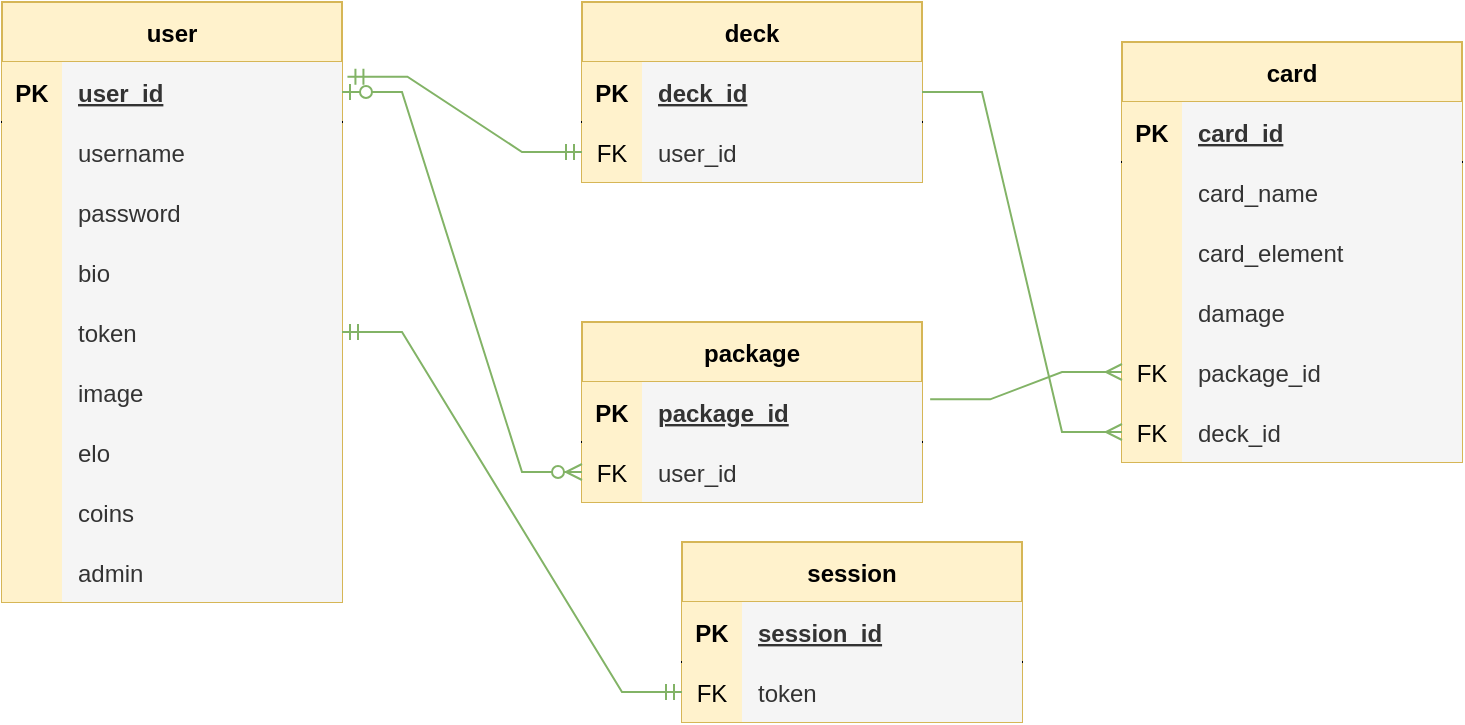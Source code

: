<mxfile version="20.6.2" type="device"><diagram id="ZDF3kr7fVlLm13sgCi7X" name="Page-2"><mxGraphModel dx="1073" dy="468" grid="1" gridSize="10" guides="1" tooltips="1" connect="1" arrows="1" fold="1" page="1" pageScale="1" pageWidth="850" pageHeight="1100" math="0" shadow="0"><root><mxCell id="0"/><mxCell id="1" parent="0"/><mxCell id="5NIEKBrp35CU9Anw8xN1-1" value="user" style="shape=table;startSize=30;container=1;collapsible=1;childLayout=tableLayout;fixedRows=1;rowLines=0;fontStyle=1;align=center;resizeLast=1;fillColor=#fff2cc;strokeColor=#d6b656;" vertex="1" parent="1"><mxGeometry x="60" y="90" width="170" height="300" as="geometry"><mxRectangle x="60" y="90" width="70" height="30" as="alternateBounds"/></mxGeometry></mxCell><mxCell id="5NIEKBrp35CU9Anw8xN1-2" value="" style="shape=tableRow;horizontal=0;startSize=0;swimlaneHead=0;swimlaneBody=0;fillColor=none;collapsible=0;dropTarget=0;points=[[0,0.5],[1,0.5]];portConstraint=eastwest;top=0;left=0;right=0;bottom=1;" vertex="1" parent="5NIEKBrp35CU9Anw8xN1-1"><mxGeometry y="30" width="170" height="30" as="geometry"/></mxCell><mxCell id="5NIEKBrp35CU9Anw8xN1-3" value="PK" style="shape=partialRectangle;connectable=0;fillColor=#fff2cc;top=0;left=0;bottom=0;right=0;fontStyle=1;overflow=hidden;strokeColor=#d6b656;" vertex="1" parent="5NIEKBrp35CU9Anw8xN1-2"><mxGeometry width="30" height="30" as="geometry"><mxRectangle width="30" height="30" as="alternateBounds"/></mxGeometry></mxCell><mxCell id="5NIEKBrp35CU9Anw8xN1-4" value="user_id" style="shape=partialRectangle;connectable=0;fillColor=#f5f5f5;top=0;left=0;bottom=0;right=0;align=left;spacingLeft=6;fontStyle=5;overflow=hidden;fontColor=#333333;strokeColor=#666666;" vertex="1" parent="5NIEKBrp35CU9Anw8xN1-2"><mxGeometry x="30" width="140" height="30" as="geometry"><mxRectangle width="140" height="30" as="alternateBounds"/></mxGeometry></mxCell><mxCell id="5NIEKBrp35CU9Anw8xN1-5" value="" style="shape=tableRow;horizontal=0;startSize=0;swimlaneHead=0;swimlaneBody=0;fillColor=none;collapsible=0;dropTarget=0;points=[[0,0.5],[1,0.5]];portConstraint=eastwest;top=0;left=0;right=0;bottom=0;" vertex="1" parent="5NIEKBrp35CU9Anw8xN1-1"><mxGeometry y="60" width="170" height="30" as="geometry"/></mxCell><mxCell id="5NIEKBrp35CU9Anw8xN1-6" value="" style="shape=partialRectangle;connectable=0;fillColor=#fff2cc;top=0;left=0;bottom=0;right=0;editable=1;overflow=hidden;strokeColor=#d6b656;" vertex="1" parent="5NIEKBrp35CU9Anw8xN1-5"><mxGeometry width="30" height="30" as="geometry"><mxRectangle width="30" height="30" as="alternateBounds"/></mxGeometry></mxCell><mxCell id="5NIEKBrp35CU9Anw8xN1-7" value="username" style="shape=partialRectangle;connectable=0;fillColor=#f5f5f5;top=0;left=0;bottom=0;right=0;align=left;spacingLeft=6;overflow=hidden;fontColor=#333333;strokeColor=#666666;" vertex="1" parent="5NIEKBrp35CU9Anw8xN1-5"><mxGeometry x="30" width="140" height="30" as="geometry"><mxRectangle width="140" height="30" as="alternateBounds"/></mxGeometry></mxCell><mxCell id="5NIEKBrp35CU9Anw8xN1-15" value="" style="shape=tableRow;horizontal=0;startSize=0;swimlaneHead=0;swimlaneBody=0;fillColor=none;collapsible=0;dropTarget=0;points=[[0,0.5],[1,0.5]];portConstraint=eastwest;top=0;left=0;right=0;bottom=0;" vertex="1" parent="5NIEKBrp35CU9Anw8xN1-1"><mxGeometry y="90" width="170" height="30" as="geometry"/></mxCell><mxCell id="5NIEKBrp35CU9Anw8xN1-16" value="" style="shape=partialRectangle;connectable=0;fillColor=#fff2cc;top=0;left=0;bottom=0;right=0;editable=1;overflow=hidden;strokeColor=#d6b656;" vertex="1" parent="5NIEKBrp35CU9Anw8xN1-15"><mxGeometry width="30" height="30" as="geometry"><mxRectangle width="30" height="30" as="alternateBounds"/></mxGeometry></mxCell><mxCell id="5NIEKBrp35CU9Anw8xN1-17" value="password" style="shape=partialRectangle;connectable=0;fillColor=#f5f5f5;top=0;left=0;bottom=0;right=0;align=left;spacingLeft=6;overflow=hidden;fontColor=#333333;strokeColor=#666666;" vertex="1" parent="5NIEKBrp35CU9Anw8xN1-15"><mxGeometry x="30" width="140" height="30" as="geometry"><mxRectangle width="140" height="30" as="alternateBounds"/></mxGeometry></mxCell><mxCell id="5NIEKBrp35CU9Anw8xN1-19" value="" style="shape=tableRow;horizontal=0;startSize=0;swimlaneHead=0;swimlaneBody=0;fillColor=none;collapsible=0;dropTarget=0;points=[[0,0.5],[1,0.5]];portConstraint=eastwest;top=0;left=0;right=0;bottom=0;" vertex="1" parent="5NIEKBrp35CU9Anw8xN1-1"><mxGeometry y="120" width="170" height="30" as="geometry"/></mxCell><mxCell id="5NIEKBrp35CU9Anw8xN1-20" value="" style="shape=partialRectangle;connectable=0;fillColor=#fff2cc;top=0;left=0;bottom=0;right=0;editable=1;overflow=hidden;strokeColor=#d6b656;" vertex="1" parent="5NIEKBrp35CU9Anw8xN1-19"><mxGeometry width="30" height="30" as="geometry"><mxRectangle width="30" height="30" as="alternateBounds"/></mxGeometry></mxCell><mxCell id="5NIEKBrp35CU9Anw8xN1-21" value="bio" style="shape=partialRectangle;connectable=0;fillColor=#f5f5f5;top=0;left=0;bottom=0;right=0;align=left;spacingLeft=6;overflow=hidden;fontColor=#333333;strokeColor=#666666;" vertex="1" parent="5NIEKBrp35CU9Anw8xN1-19"><mxGeometry x="30" width="140" height="30" as="geometry"><mxRectangle width="140" height="30" as="alternateBounds"/></mxGeometry></mxCell><mxCell id="5NIEKBrp35CU9Anw8xN1-23" value="" style="shape=tableRow;horizontal=0;startSize=0;swimlaneHead=0;swimlaneBody=0;fillColor=none;collapsible=0;dropTarget=0;points=[[0,0.5],[1,0.5]];portConstraint=eastwest;top=0;left=0;right=0;bottom=0;" vertex="1" parent="5NIEKBrp35CU9Anw8xN1-1"><mxGeometry y="150" width="170" height="30" as="geometry"/></mxCell><mxCell id="5NIEKBrp35CU9Anw8xN1-24" value="" style="shape=partialRectangle;connectable=0;fillColor=#fff2cc;top=0;left=0;bottom=0;right=0;editable=1;overflow=hidden;strokeColor=#d6b656;" vertex="1" parent="5NIEKBrp35CU9Anw8xN1-23"><mxGeometry width="30" height="30" as="geometry"><mxRectangle width="30" height="30" as="alternateBounds"/></mxGeometry></mxCell><mxCell id="5NIEKBrp35CU9Anw8xN1-25" value="token" style="shape=partialRectangle;connectable=0;fillColor=#f5f5f5;top=0;left=0;bottom=0;right=0;align=left;spacingLeft=6;overflow=hidden;fontColor=#333333;strokeColor=#666666;" vertex="1" parent="5NIEKBrp35CU9Anw8xN1-23"><mxGeometry x="30" width="140" height="30" as="geometry"><mxRectangle width="140" height="30" as="alternateBounds"/></mxGeometry></mxCell><mxCell id="5NIEKBrp35CU9Anw8xN1-27" value="" style="shape=tableRow;horizontal=0;startSize=0;swimlaneHead=0;swimlaneBody=0;fillColor=none;collapsible=0;dropTarget=0;points=[[0,0.5],[1,0.5]];portConstraint=eastwest;top=0;left=0;right=0;bottom=0;" vertex="1" parent="5NIEKBrp35CU9Anw8xN1-1"><mxGeometry y="180" width="170" height="30" as="geometry"/></mxCell><mxCell id="5NIEKBrp35CU9Anw8xN1-28" value="" style="shape=partialRectangle;connectable=0;fillColor=#fff2cc;top=0;left=0;bottom=0;right=0;editable=1;overflow=hidden;strokeColor=#d6b656;" vertex="1" parent="5NIEKBrp35CU9Anw8xN1-27"><mxGeometry width="30" height="30" as="geometry"><mxRectangle width="30" height="30" as="alternateBounds"/></mxGeometry></mxCell><mxCell id="5NIEKBrp35CU9Anw8xN1-29" value="image" style="shape=partialRectangle;connectable=0;fillColor=#f5f5f5;top=0;left=0;bottom=0;right=0;align=left;spacingLeft=6;overflow=hidden;fontColor=#333333;strokeColor=#666666;" vertex="1" parent="5NIEKBrp35CU9Anw8xN1-27"><mxGeometry x="30" width="140" height="30" as="geometry"><mxRectangle width="140" height="30" as="alternateBounds"/></mxGeometry></mxCell><mxCell id="5NIEKBrp35CU9Anw8xN1-31" value="" style="shape=tableRow;horizontal=0;startSize=0;swimlaneHead=0;swimlaneBody=0;fillColor=none;collapsible=0;dropTarget=0;points=[[0,0.5],[1,0.5]];portConstraint=eastwest;top=0;left=0;right=0;bottom=0;" vertex="1" parent="5NIEKBrp35CU9Anw8xN1-1"><mxGeometry y="210" width="170" height="30" as="geometry"/></mxCell><mxCell id="5NIEKBrp35CU9Anw8xN1-32" value="" style="shape=partialRectangle;connectable=0;fillColor=#fff2cc;top=0;left=0;bottom=0;right=0;editable=1;overflow=hidden;strokeColor=#d6b656;" vertex="1" parent="5NIEKBrp35CU9Anw8xN1-31"><mxGeometry width="30" height="30" as="geometry"><mxRectangle width="30" height="30" as="alternateBounds"/></mxGeometry></mxCell><mxCell id="5NIEKBrp35CU9Anw8xN1-33" value="elo" style="shape=partialRectangle;connectable=0;fillColor=#f5f5f5;top=0;left=0;bottom=0;right=0;align=left;spacingLeft=6;overflow=hidden;fontColor=#333333;strokeColor=#666666;" vertex="1" parent="5NIEKBrp35CU9Anw8xN1-31"><mxGeometry x="30" width="140" height="30" as="geometry"><mxRectangle width="140" height="30" as="alternateBounds"/></mxGeometry></mxCell><mxCell id="5NIEKBrp35CU9Anw8xN1-35" value="" style="shape=tableRow;horizontal=0;startSize=0;swimlaneHead=0;swimlaneBody=0;fillColor=none;collapsible=0;dropTarget=0;points=[[0,0.5],[1,0.5]];portConstraint=eastwest;top=0;left=0;right=0;bottom=0;" vertex="1" parent="5NIEKBrp35CU9Anw8xN1-1"><mxGeometry y="240" width="170" height="30" as="geometry"/></mxCell><mxCell id="5NIEKBrp35CU9Anw8xN1-36" value="" style="shape=partialRectangle;connectable=0;fillColor=#fff2cc;top=0;left=0;bottom=0;right=0;editable=1;overflow=hidden;strokeColor=#d6b656;" vertex="1" parent="5NIEKBrp35CU9Anw8xN1-35"><mxGeometry width="30" height="30" as="geometry"><mxRectangle width="30" height="30" as="alternateBounds"/></mxGeometry></mxCell><mxCell id="5NIEKBrp35CU9Anw8xN1-37" value="coins" style="shape=partialRectangle;connectable=0;fillColor=#f5f5f5;top=0;left=0;bottom=0;right=0;align=left;spacingLeft=6;overflow=hidden;fontColor=#333333;strokeColor=#666666;" vertex="1" parent="5NIEKBrp35CU9Anw8xN1-35"><mxGeometry x="30" width="140" height="30" as="geometry"><mxRectangle width="140" height="30" as="alternateBounds"/></mxGeometry></mxCell><mxCell id="5NIEKBrp35CU9Anw8xN1-39" value="" style="shape=tableRow;horizontal=0;startSize=0;swimlaneHead=0;swimlaneBody=0;fillColor=none;collapsible=0;dropTarget=0;points=[[0,0.5],[1,0.5]];portConstraint=eastwest;top=0;left=0;right=0;bottom=0;" vertex="1" parent="5NIEKBrp35CU9Anw8xN1-1"><mxGeometry y="270" width="170" height="30" as="geometry"/></mxCell><mxCell id="5NIEKBrp35CU9Anw8xN1-40" value="" style="shape=partialRectangle;connectable=0;fillColor=#fff2cc;top=0;left=0;bottom=0;right=0;editable=1;overflow=hidden;strokeColor=#d6b656;" vertex="1" parent="5NIEKBrp35CU9Anw8xN1-39"><mxGeometry width="30" height="30" as="geometry"><mxRectangle width="30" height="30" as="alternateBounds"/></mxGeometry></mxCell><mxCell id="5NIEKBrp35CU9Anw8xN1-41" value="admin" style="shape=partialRectangle;connectable=0;fillColor=#f5f5f5;top=0;left=0;bottom=0;right=0;align=left;spacingLeft=6;overflow=hidden;fontColor=#333333;strokeColor=#666666;" vertex="1" parent="5NIEKBrp35CU9Anw8xN1-39"><mxGeometry x="30" width="140" height="30" as="geometry"><mxRectangle width="140" height="30" as="alternateBounds"/></mxGeometry></mxCell><mxCell id="5NIEKBrp35CU9Anw8xN1-42" value="card" style="shape=table;startSize=30;container=1;collapsible=1;childLayout=tableLayout;fixedRows=1;rowLines=0;fontStyle=1;align=center;resizeLast=1;fillColor=#fff2cc;strokeColor=#d6b656;" vertex="1" parent="1"><mxGeometry x="620" y="110" width="170" height="210" as="geometry"><mxRectangle x="60" y="90" width="70" height="30" as="alternateBounds"/></mxGeometry></mxCell><mxCell id="5NIEKBrp35CU9Anw8xN1-43" value="" style="shape=tableRow;horizontal=0;startSize=0;swimlaneHead=0;swimlaneBody=0;fillColor=none;collapsible=0;dropTarget=0;points=[[0,0.5],[1,0.5]];portConstraint=eastwest;top=0;left=0;right=0;bottom=1;" vertex="1" parent="5NIEKBrp35CU9Anw8xN1-42"><mxGeometry y="30" width="170" height="30" as="geometry"/></mxCell><mxCell id="5NIEKBrp35CU9Anw8xN1-44" value="PK" style="shape=partialRectangle;connectable=0;fillColor=#fff2cc;top=0;left=0;bottom=0;right=0;fontStyle=1;overflow=hidden;strokeColor=#d6b656;" vertex="1" parent="5NIEKBrp35CU9Anw8xN1-43"><mxGeometry width="30" height="30" as="geometry"><mxRectangle width="30" height="30" as="alternateBounds"/></mxGeometry></mxCell><mxCell id="5NIEKBrp35CU9Anw8xN1-45" value="card_id" style="shape=partialRectangle;connectable=0;fillColor=#f5f5f5;top=0;left=0;bottom=0;right=0;align=left;spacingLeft=6;fontStyle=5;overflow=hidden;fontColor=#333333;strokeColor=#666666;" vertex="1" parent="5NIEKBrp35CU9Anw8xN1-43"><mxGeometry x="30" width="140" height="30" as="geometry"><mxRectangle width="140" height="30" as="alternateBounds"/></mxGeometry></mxCell><mxCell id="5NIEKBrp35CU9Anw8xN1-46" value="" style="shape=tableRow;horizontal=0;startSize=0;swimlaneHead=0;swimlaneBody=0;fillColor=none;collapsible=0;dropTarget=0;points=[[0,0.5],[1,0.5]];portConstraint=eastwest;top=0;left=0;right=0;bottom=0;" vertex="1" parent="5NIEKBrp35CU9Anw8xN1-42"><mxGeometry y="60" width="170" height="30" as="geometry"/></mxCell><mxCell id="5NIEKBrp35CU9Anw8xN1-47" value="" style="shape=partialRectangle;connectable=0;fillColor=#fff2cc;top=0;left=0;bottom=0;right=0;editable=1;overflow=hidden;strokeColor=#d6b656;" vertex="1" parent="5NIEKBrp35CU9Anw8xN1-46"><mxGeometry width="30" height="30" as="geometry"><mxRectangle width="30" height="30" as="alternateBounds"/></mxGeometry></mxCell><mxCell id="5NIEKBrp35CU9Anw8xN1-48" value="card_name" style="shape=partialRectangle;connectable=0;fillColor=#f5f5f5;top=0;left=0;bottom=0;right=0;align=left;spacingLeft=6;overflow=hidden;fontColor=#333333;strokeColor=#666666;" vertex="1" parent="5NIEKBrp35CU9Anw8xN1-46"><mxGeometry x="30" width="140" height="30" as="geometry"><mxRectangle width="140" height="30" as="alternateBounds"/></mxGeometry></mxCell><mxCell id="5NIEKBrp35CU9Anw8xN1-49" value="" style="shape=tableRow;horizontal=0;startSize=0;swimlaneHead=0;swimlaneBody=0;fillColor=none;collapsible=0;dropTarget=0;points=[[0,0.5],[1,0.5]];portConstraint=eastwest;top=0;left=0;right=0;bottom=0;" vertex="1" parent="5NIEKBrp35CU9Anw8xN1-42"><mxGeometry y="90" width="170" height="30" as="geometry"/></mxCell><mxCell id="5NIEKBrp35CU9Anw8xN1-50" value="" style="shape=partialRectangle;connectable=0;fillColor=#fff2cc;top=0;left=0;bottom=0;right=0;editable=1;overflow=hidden;strokeColor=#d6b656;" vertex="1" parent="5NIEKBrp35CU9Anw8xN1-49"><mxGeometry width="30" height="30" as="geometry"><mxRectangle width="30" height="30" as="alternateBounds"/></mxGeometry></mxCell><mxCell id="5NIEKBrp35CU9Anw8xN1-51" value="card_element" style="shape=partialRectangle;connectable=0;fillColor=#f5f5f5;top=0;left=0;bottom=0;right=0;align=left;spacingLeft=6;overflow=hidden;fontColor=#333333;strokeColor=#666666;" vertex="1" parent="5NIEKBrp35CU9Anw8xN1-49"><mxGeometry x="30" width="140" height="30" as="geometry"><mxRectangle width="140" height="30" as="alternateBounds"/></mxGeometry></mxCell><mxCell id="5NIEKBrp35CU9Anw8xN1-52" value="" style="shape=tableRow;horizontal=0;startSize=0;swimlaneHead=0;swimlaneBody=0;fillColor=none;collapsible=0;dropTarget=0;points=[[0,0.5],[1,0.5]];portConstraint=eastwest;top=0;left=0;right=0;bottom=0;" vertex="1" parent="5NIEKBrp35CU9Anw8xN1-42"><mxGeometry y="120" width="170" height="30" as="geometry"/></mxCell><mxCell id="5NIEKBrp35CU9Anw8xN1-53" value="" style="shape=partialRectangle;connectable=0;fillColor=#fff2cc;top=0;left=0;bottom=0;right=0;editable=1;overflow=hidden;strokeColor=#d6b656;" vertex="1" parent="5NIEKBrp35CU9Anw8xN1-52"><mxGeometry width="30" height="30" as="geometry"><mxRectangle width="30" height="30" as="alternateBounds"/></mxGeometry></mxCell><mxCell id="5NIEKBrp35CU9Anw8xN1-54" value="damage" style="shape=partialRectangle;connectable=0;fillColor=#f5f5f5;top=0;left=0;bottom=0;right=0;align=left;spacingLeft=6;overflow=hidden;fontColor=#333333;strokeColor=#666666;" vertex="1" parent="5NIEKBrp35CU9Anw8xN1-52"><mxGeometry x="30" width="140" height="30" as="geometry"><mxRectangle width="140" height="30" as="alternateBounds"/></mxGeometry></mxCell><mxCell id="5NIEKBrp35CU9Anw8xN1-55" value="" style="shape=tableRow;horizontal=0;startSize=0;swimlaneHead=0;swimlaneBody=0;fillColor=none;collapsible=0;dropTarget=0;points=[[0,0.5],[1,0.5]];portConstraint=eastwest;top=0;left=0;right=0;bottom=0;" vertex="1" parent="5NIEKBrp35CU9Anw8xN1-42"><mxGeometry y="150" width="170" height="30" as="geometry"/></mxCell><mxCell id="5NIEKBrp35CU9Anw8xN1-56" value="FK" style="shape=partialRectangle;connectable=0;fillColor=#fff2cc;top=0;left=0;bottom=0;right=0;editable=1;overflow=hidden;strokeColor=#d6b656;" vertex="1" parent="5NIEKBrp35CU9Anw8xN1-55"><mxGeometry width="30" height="30" as="geometry"><mxRectangle width="30" height="30" as="alternateBounds"/></mxGeometry></mxCell><mxCell id="5NIEKBrp35CU9Anw8xN1-57" value="package_id" style="shape=partialRectangle;connectable=0;fillColor=#f5f5f5;top=0;left=0;bottom=0;right=0;align=left;spacingLeft=6;overflow=hidden;fontColor=#333333;strokeColor=#666666;" vertex="1" parent="5NIEKBrp35CU9Anw8xN1-55"><mxGeometry x="30" width="140" height="30" as="geometry"><mxRectangle width="140" height="30" as="alternateBounds"/></mxGeometry></mxCell><mxCell id="5NIEKBrp35CU9Anw8xN1-58" value="" style="shape=tableRow;horizontal=0;startSize=0;swimlaneHead=0;swimlaneBody=0;fillColor=none;collapsible=0;dropTarget=0;points=[[0,0.5],[1,0.5]];portConstraint=eastwest;top=0;left=0;right=0;bottom=0;" vertex="1" parent="5NIEKBrp35CU9Anw8xN1-42"><mxGeometry y="180" width="170" height="30" as="geometry"/></mxCell><mxCell id="5NIEKBrp35CU9Anw8xN1-59" value="FK" style="shape=partialRectangle;connectable=0;fillColor=#fff2cc;top=0;left=0;bottom=0;right=0;editable=1;overflow=hidden;strokeColor=#d6b656;" vertex="1" parent="5NIEKBrp35CU9Anw8xN1-58"><mxGeometry width="30" height="30" as="geometry"><mxRectangle width="30" height="30" as="alternateBounds"/></mxGeometry></mxCell><mxCell id="5NIEKBrp35CU9Anw8xN1-60" value="deck_id" style="shape=partialRectangle;connectable=0;fillColor=#f5f5f5;top=0;left=0;bottom=0;right=0;align=left;spacingLeft=6;overflow=hidden;fontColor=#333333;strokeColor=#666666;" vertex="1" parent="5NIEKBrp35CU9Anw8xN1-58"><mxGeometry x="30" width="140" height="30" as="geometry"><mxRectangle width="140" height="30" as="alternateBounds"/></mxGeometry></mxCell><mxCell id="5NIEKBrp35CU9Anw8xN1-70" value="package" style="shape=table;startSize=30;container=1;collapsible=1;childLayout=tableLayout;fixedRows=1;rowLines=0;fontStyle=1;align=center;resizeLast=1;fillColor=#fff2cc;strokeColor=#d6b656;" vertex="1" parent="1"><mxGeometry x="350" y="250" width="170" height="90" as="geometry"><mxRectangle x="60" y="90" width="70" height="30" as="alternateBounds"/></mxGeometry></mxCell><mxCell id="5NIEKBrp35CU9Anw8xN1-71" value="" style="shape=tableRow;horizontal=0;startSize=0;swimlaneHead=0;swimlaneBody=0;fillColor=none;collapsible=0;dropTarget=0;points=[[0,0.5],[1,0.5]];portConstraint=eastwest;top=0;left=0;right=0;bottom=1;" vertex="1" parent="5NIEKBrp35CU9Anw8xN1-70"><mxGeometry y="30" width="170" height="30" as="geometry"/></mxCell><mxCell id="5NIEKBrp35CU9Anw8xN1-72" value="PK" style="shape=partialRectangle;connectable=0;fillColor=#fff2cc;top=0;left=0;bottom=0;right=0;fontStyle=1;overflow=hidden;strokeColor=#d6b656;" vertex="1" parent="5NIEKBrp35CU9Anw8xN1-71"><mxGeometry width="30" height="30" as="geometry"><mxRectangle width="30" height="30" as="alternateBounds"/></mxGeometry></mxCell><mxCell id="5NIEKBrp35CU9Anw8xN1-73" value="package_id" style="shape=partialRectangle;connectable=0;fillColor=#f5f5f5;top=0;left=0;bottom=0;right=0;align=left;spacingLeft=6;fontStyle=5;overflow=hidden;fontColor=#333333;strokeColor=#666666;" vertex="1" parent="5NIEKBrp35CU9Anw8xN1-71"><mxGeometry x="30" width="140" height="30" as="geometry"><mxRectangle width="140" height="30" as="alternateBounds"/></mxGeometry></mxCell><mxCell id="5NIEKBrp35CU9Anw8xN1-74" value="" style="shape=tableRow;horizontal=0;startSize=0;swimlaneHead=0;swimlaneBody=0;fillColor=none;collapsible=0;dropTarget=0;points=[[0,0.5],[1,0.5]];portConstraint=eastwest;top=0;left=0;right=0;bottom=0;" vertex="1" parent="5NIEKBrp35CU9Anw8xN1-70"><mxGeometry y="60" width="170" height="30" as="geometry"/></mxCell><mxCell id="5NIEKBrp35CU9Anw8xN1-75" value="FK" style="shape=partialRectangle;connectable=0;fillColor=#fff2cc;top=0;left=0;bottom=0;right=0;editable=1;overflow=hidden;strokeColor=#d6b656;" vertex="1" parent="5NIEKBrp35CU9Anw8xN1-74"><mxGeometry width="30" height="30" as="geometry"><mxRectangle width="30" height="30" as="alternateBounds"/></mxGeometry></mxCell><mxCell id="5NIEKBrp35CU9Anw8xN1-76" value="user_id" style="shape=partialRectangle;connectable=0;fillColor=#f5f5f5;top=0;left=0;bottom=0;right=0;align=left;spacingLeft=6;overflow=hidden;fontColor=#333333;strokeColor=#666666;" vertex="1" parent="5NIEKBrp35CU9Anw8xN1-74"><mxGeometry x="30" width="140" height="30" as="geometry"><mxRectangle width="140" height="30" as="alternateBounds"/></mxGeometry></mxCell><mxCell id="5NIEKBrp35CU9Anw8xN1-89" value="deck" style="shape=table;startSize=30;container=1;collapsible=1;childLayout=tableLayout;fixedRows=1;rowLines=0;fontStyle=1;align=center;resizeLast=1;fillColor=#fff2cc;strokeColor=#d6b656;" vertex="1" parent="1"><mxGeometry x="350" y="90" width="170" height="90" as="geometry"><mxRectangle x="60" y="90" width="70" height="30" as="alternateBounds"/></mxGeometry></mxCell><mxCell id="5NIEKBrp35CU9Anw8xN1-90" value="" style="shape=tableRow;horizontal=0;startSize=0;swimlaneHead=0;swimlaneBody=0;fillColor=none;collapsible=0;dropTarget=0;points=[[0,0.5],[1,0.5]];portConstraint=eastwest;top=0;left=0;right=0;bottom=1;" vertex="1" parent="5NIEKBrp35CU9Anw8xN1-89"><mxGeometry y="30" width="170" height="30" as="geometry"/></mxCell><mxCell id="5NIEKBrp35CU9Anw8xN1-91" value="PK" style="shape=partialRectangle;connectable=0;fillColor=#fff2cc;top=0;left=0;bottom=0;right=0;fontStyle=1;overflow=hidden;strokeColor=#d6b656;" vertex="1" parent="5NIEKBrp35CU9Anw8xN1-90"><mxGeometry width="30" height="30" as="geometry"><mxRectangle width="30" height="30" as="alternateBounds"/></mxGeometry></mxCell><mxCell id="5NIEKBrp35CU9Anw8xN1-92" value="deck_id" style="shape=partialRectangle;connectable=0;fillColor=#f5f5f5;top=0;left=0;bottom=0;right=0;align=left;spacingLeft=6;fontStyle=5;overflow=hidden;fontColor=#333333;strokeColor=#666666;" vertex="1" parent="5NIEKBrp35CU9Anw8xN1-90"><mxGeometry x="30" width="140" height="30" as="geometry"><mxRectangle width="140" height="30" as="alternateBounds"/></mxGeometry></mxCell><mxCell id="5NIEKBrp35CU9Anw8xN1-93" value="" style="shape=tableRow;horizontal=0;startSize=0;swimlaneHead=0;swimlaneBody=0;fillColor=none;collapsible=0;dropTarget=0;points=[[0,0.5],[1,0.5]];portConstraint=eastwest;top=0;left=0;right=0;bottom=0;" vertex="1" parent="5NIEKBrp35CU9Anw8xN1-89"><mxGeometry y="60" width="170" height="30" as="geometry"/></mxCell><mxCell id="5NIEKBrp35CU9Anw8xN1-94" value="FK" style="shape=partialRectangle;connectable=0;fillColor=#fff2cc;top=0;left=0;bottom=0;right=0;editable=1;overflow=hidden;strokeColor=#d6b656;" vertex="1" parent="5NIEKBrp35CU9Anw8xN1-93"><mxGeometry width="30" height="30" as="geometry"><mxRectangle width="30" height="30" as="alternateBounds"/></mxGeometry></mxCell><mxCell id="5NIEKBrp35CU9Anw8xN1-95" value="user_id" style="shape=partialRectangle;connectable=0;fillColor=#f5f5f5;top=0;left=0;bottom=0;right=0;align=left;spacingLeft=6;overflow=hidden;fontColor=#333333;strokeColor=#666666;" vertex="1" parent="5NIEKBrp35CU9Anw8xN1-93"><mxGeometry x="30" width="140" height="30" as="geometry"><mxRectangle width="140" height="30" as="alternateBounds"/></mxGeometry></mxCell><mxCell id="5NIEKBrp35CU9Anw8xN1-104" value="session" style="shape=table;startSize=30;container=1;collapsible=1;childLayout=tableLayout;fixedRows=1;rowLines=0;fontStyle=1;align=center;resizeLast=1;fillColor=#fff2cc;strokeColor=#d6b656;" vertex="1" parent="1"><mxGeometry x="400" y="360" width="170" height="90" as="geometry"><mxRectangle x="60" y="90" width="70" height="30" as="alternateBounds"/></mxGeometry></mxCell><mxCell id="5NIEKBrp35CU9Anw8xN1-105" value="" style="shape=tableRow;horizontal=0;startSize=0;swimlaneHead=0;swimlaneBody=0;fillColor=none;collapsible=0;dropTarget=0;points=[[0,0.5],[1,0.5]];portConstraint=eastwest;top=0;left=0;right=0;bottom=1;" vertex="1" parent="5NIEKBrp35CU9Anw8xN1-104"><mxGeometry y="30" width="170" height="30" as="geometry"/></mxCell><mxCell id="5NIEKBrp35CU9Anw8xN1-106" value="PK" style="shape=partialRectangle;connectable=0;fillColor=#fff2cc;top=0;left=0;bottom=0;right=0;fontStyle=1;overflow=hidden;strokeColor=#d6b656;" vertex="1" parent="5NIEKBrp35CU9Anw8xN1-105"><mxGeometry width="30" height="30" as="geometry"><mxRectangle width="30" height="30" as="alternateBounds"/></mxGeometry></mxCell><mxCell id="5NIEKBrp35CU9Anw8xN1-107" value="session_id" style="shape=partialRectangle;connectable=0;fillColor=#f5f5f5;top=0;left=0;bottom=0;right=0;align=left;spacingLeft=6;fontStyle=5;overflow=hidden;fontColor=#333333;strokeColor=#666666;" vertex="1" parent="5NIEKBrp35CU9Anw8xN1-105"><mxGeometry x="30" width="140" height="30" as="geometry"><mxRectangle width="140" height="30" as="alternateBounds"/></mxGeometry></mxCell><mxCell id="5NIEKBrp35CU9Anw8xN1-108" value="" style="shape=tableRow;horizontal=0;startSize=0;swimlaneHead=0;swimlaneBody=0;fillColor=none;collapsible=0;dropTarget=0;points=[[0,0.5],[1,0.5]];portConstraint=eastwest;top=0;left=0;right=0;bottom=0;" vertex="1" parent="5NIEKBrp35CU9Anw8xN1-104"><mxGeometry y="60" width="170" height="30" as="geometry"/></mxCell><mxCell id="5NIEKBrp35CU9Anw8xN1-109" value="FK" style="shape=partialRectangle;connectable=0;fillColor=#fff2cc;top=0;left=0;bottom=0;right=0;editable=1;overflow=hidden;strokeColor=#d6b656;" vertex="1" parent="5NIEKBrp35CU9Anw8xN1-108"><mxGeometry width="30" height="30" as="geometry"><mxRectangle width="30" height="30" as="alternateBounds"/></mxGeometry></mxCell><mxCell id="5NIEKBrp35CU9Anw8xN1-110" value="token" style="shape=partialRectangle;connectable=0;fillColor=#f5f5f5;top=0;left=0;bottom=0;right=0;align=left;spacingLeft=6;overflow=hidden;fontColor=#333333;strokeColor=#666666;" vertex="1" parent="5NIEKBrp35CU9Anw8xN1-108"><mxGeometry x="30" width="140" height="30" as="geometry"><mxRectangle width="140" height="30" as="alternateBounds"/></mxGeometry></mxCell><mxCell id="5NIEKBrp35CU9Anw8xN1-145" value="" style="edgeStyle=entityRelationEdgeStyle;fontSize=12;html=1;endArrow=ERzeroToMany;startArrow=ERzeroToOne;rounded=0;exitX=1;exitY=0.5;exitDx=0;exitDy=0;entryX=0;entryY=0.5;entryDx=0;entryDy=0;fillColor=#d5e8d4;strokeColor=#82b366;" edge="1" parent="1" source="5NIEKBrp35CU9Anw8xN1-2" target="5NIEKBrp35CU9Anw8xN1-74"><mxGeometry width="100" height="100" relative="1" as="geometry"><mxPoint x="440" y="420" as="sourcePoint"/><mxPoint x="540" y="320" as="targetPoint"/></mxGeometry></mxCell><mxCell id="5NIEKBrp35CU9Anw8xN1-147" value="" style="edgeStyle=entityRelationEdgeStyle;fontSize=12;html=1;endArrow=ERmany;rounded=0;exitX=1;exitY=0.5;exitDx=0;exitDy=0;entryX=0;entryY=0.5;entryDx=0;entryDy=0;fillColor=#d5e8d4;strokeColor=#82b366;" edge="1" parent="1" source="5NIEKBrp35CU9Anw8xN1-90" target="5NIEKBrp35CU9Anw8xN1-58"><mxGeometry width="100" height="100" relative="1" as="geometry"><mxPoint x="440" y="240" as="sourcePoint"/><mxPoint x="540" y="140" as="targetPoint"/></mxGeometry></mxCell><mxCell id="5NIEKBrp35CU9Anw8xN1-148" value="" style="edgeStyle=entityRelationEdgeStyle;fontSize=12;html=1;endArrow=ERmany;rounded=0;exitX=1.024;exitY=0.289;exitDx=0;exitDy=0;exitPerimeter=0;entryX=0;entryY=0.5;entryDx=0;entryDy=0;fillColor=#d5e8d4;strokeColor=#82b366;" edge="1" parent="1" source="5NIEKBrp35CU9Anw8xN1-71" target="5NIEKBrp35CU9Anw8xN1-55"><mxGeometry width="100" height="100" relative="1" as="geometry"><mxPoint x="440" y="400" as="sourcePoint"/><mxPoint x="540" y="300" as="targetPoint"/></mxGeometry></mxCell><mxCell id="5NIEKBrp35CU9Anw8xN1-149" value="" style="edgeStyle=entityRelationEdgeStyle;fontSize=12;html=1;endArrow=ERmandOne;startArrow=ERmandOne;rounded=0;entryX=0;entryY=0.5;entryDx=0;entryDy=0;fillColor=#d5e8d4;strokeColor=#82b366;" edge="1" parent="1" source="5NIEKBrp35CU9Anw8xN1-23" target="5NIEKBrp35CU9Anw8xN1-108"><mxGeometry width="100" height="100" relative="1" as="geometry"><mxPoint x="440" y="440" as="sourcePoint"/><mxPoint x="540" y="340" as="targetPoint"/></mxGeometry></mxCell><mxCell id="5NIEKBrp35CU9Anw8xN1-150" value="" style="edgeStyle=entityRelationEdgeStyle;fontSize=12;html=1;endArrow=ERmandOne;startArrow=ERmandOne;rounded=0;exitX=1.016;exitY=0.244;exitDx=0;exitDy=0;exitPerimeter=0;entryX=0;entryY=0.5;entryDx=0;entryDy=0;fillColor=#d5e8d4;strokeColor=#82b366;" edge="1" parent="1" source="5NIEKBrp35CU9Anw8xN1-2" target="5NIEKBrp35CU9Anw8xN1-93"><mxGeometry width="100" height="100" relative="1" as="geometry"><mxPoint x="440" y="300" as="sourcePoint"/><mxPoint x="540" y="200" as="targetPoint"/></mxGeometry></mxCell></root></mxGraphModel></diagram></mxfile>